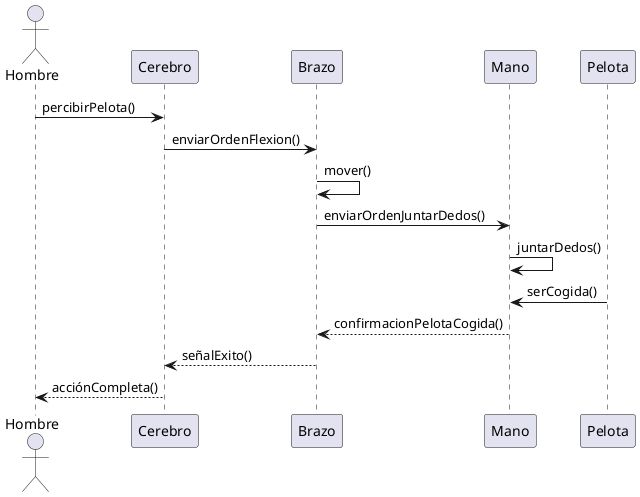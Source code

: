 'actor Usuario
'participant PC
'participant "Servidor de Impresión" as Servidor
'participant "Cola de Impresión" as Cola
'participant Impresora
'
'Usuario -> PC : enviarOrdenImpresion(archivo)
'PC -> Servidor : procesarImpresion(archivo)
'Servidor -> Impresora : imprimir(archivo)
'Impresora -> Servidor : estadoOcupado()
'
'alt Impresora ocupada
'    Servidor -> Cola : agregarACola(archivo)
'    Cola --> Servidor : notificarArchivoPendiente()
'    Servidor -> Impresora : imprimir(archivo)
'else Impresora disponible
'    Impresora --> Servidor : confirmacionImpresion()
'end
'
'Servidor --> PC : notificarResultado()
'PC --> Usuario : mostrarEstado()
'


@startuml
actor Hombre
participant "Cerebro" as Cerebro
participant "Brazo" as Brazo
participant "Mano" as Mano
participant "Pelota" as Pelota

Hombre -> Cerebro : percibirPelota()
Cerebro -> Brazo : enviarOrdenFlexion()
Brazo -> Brazo : mover()
Brazo -> Mano : enviarOrdenJuntarDedos()
Mano -> Mano : juntarDedos()

Pelota -> Mano : serCogida()
Mano --> Brazo : confirmacionPelotaCogida()
Brazo --> Cerebro : señalExito()
Cerebro --> Hombre : acciónCompleta()

@enduml
